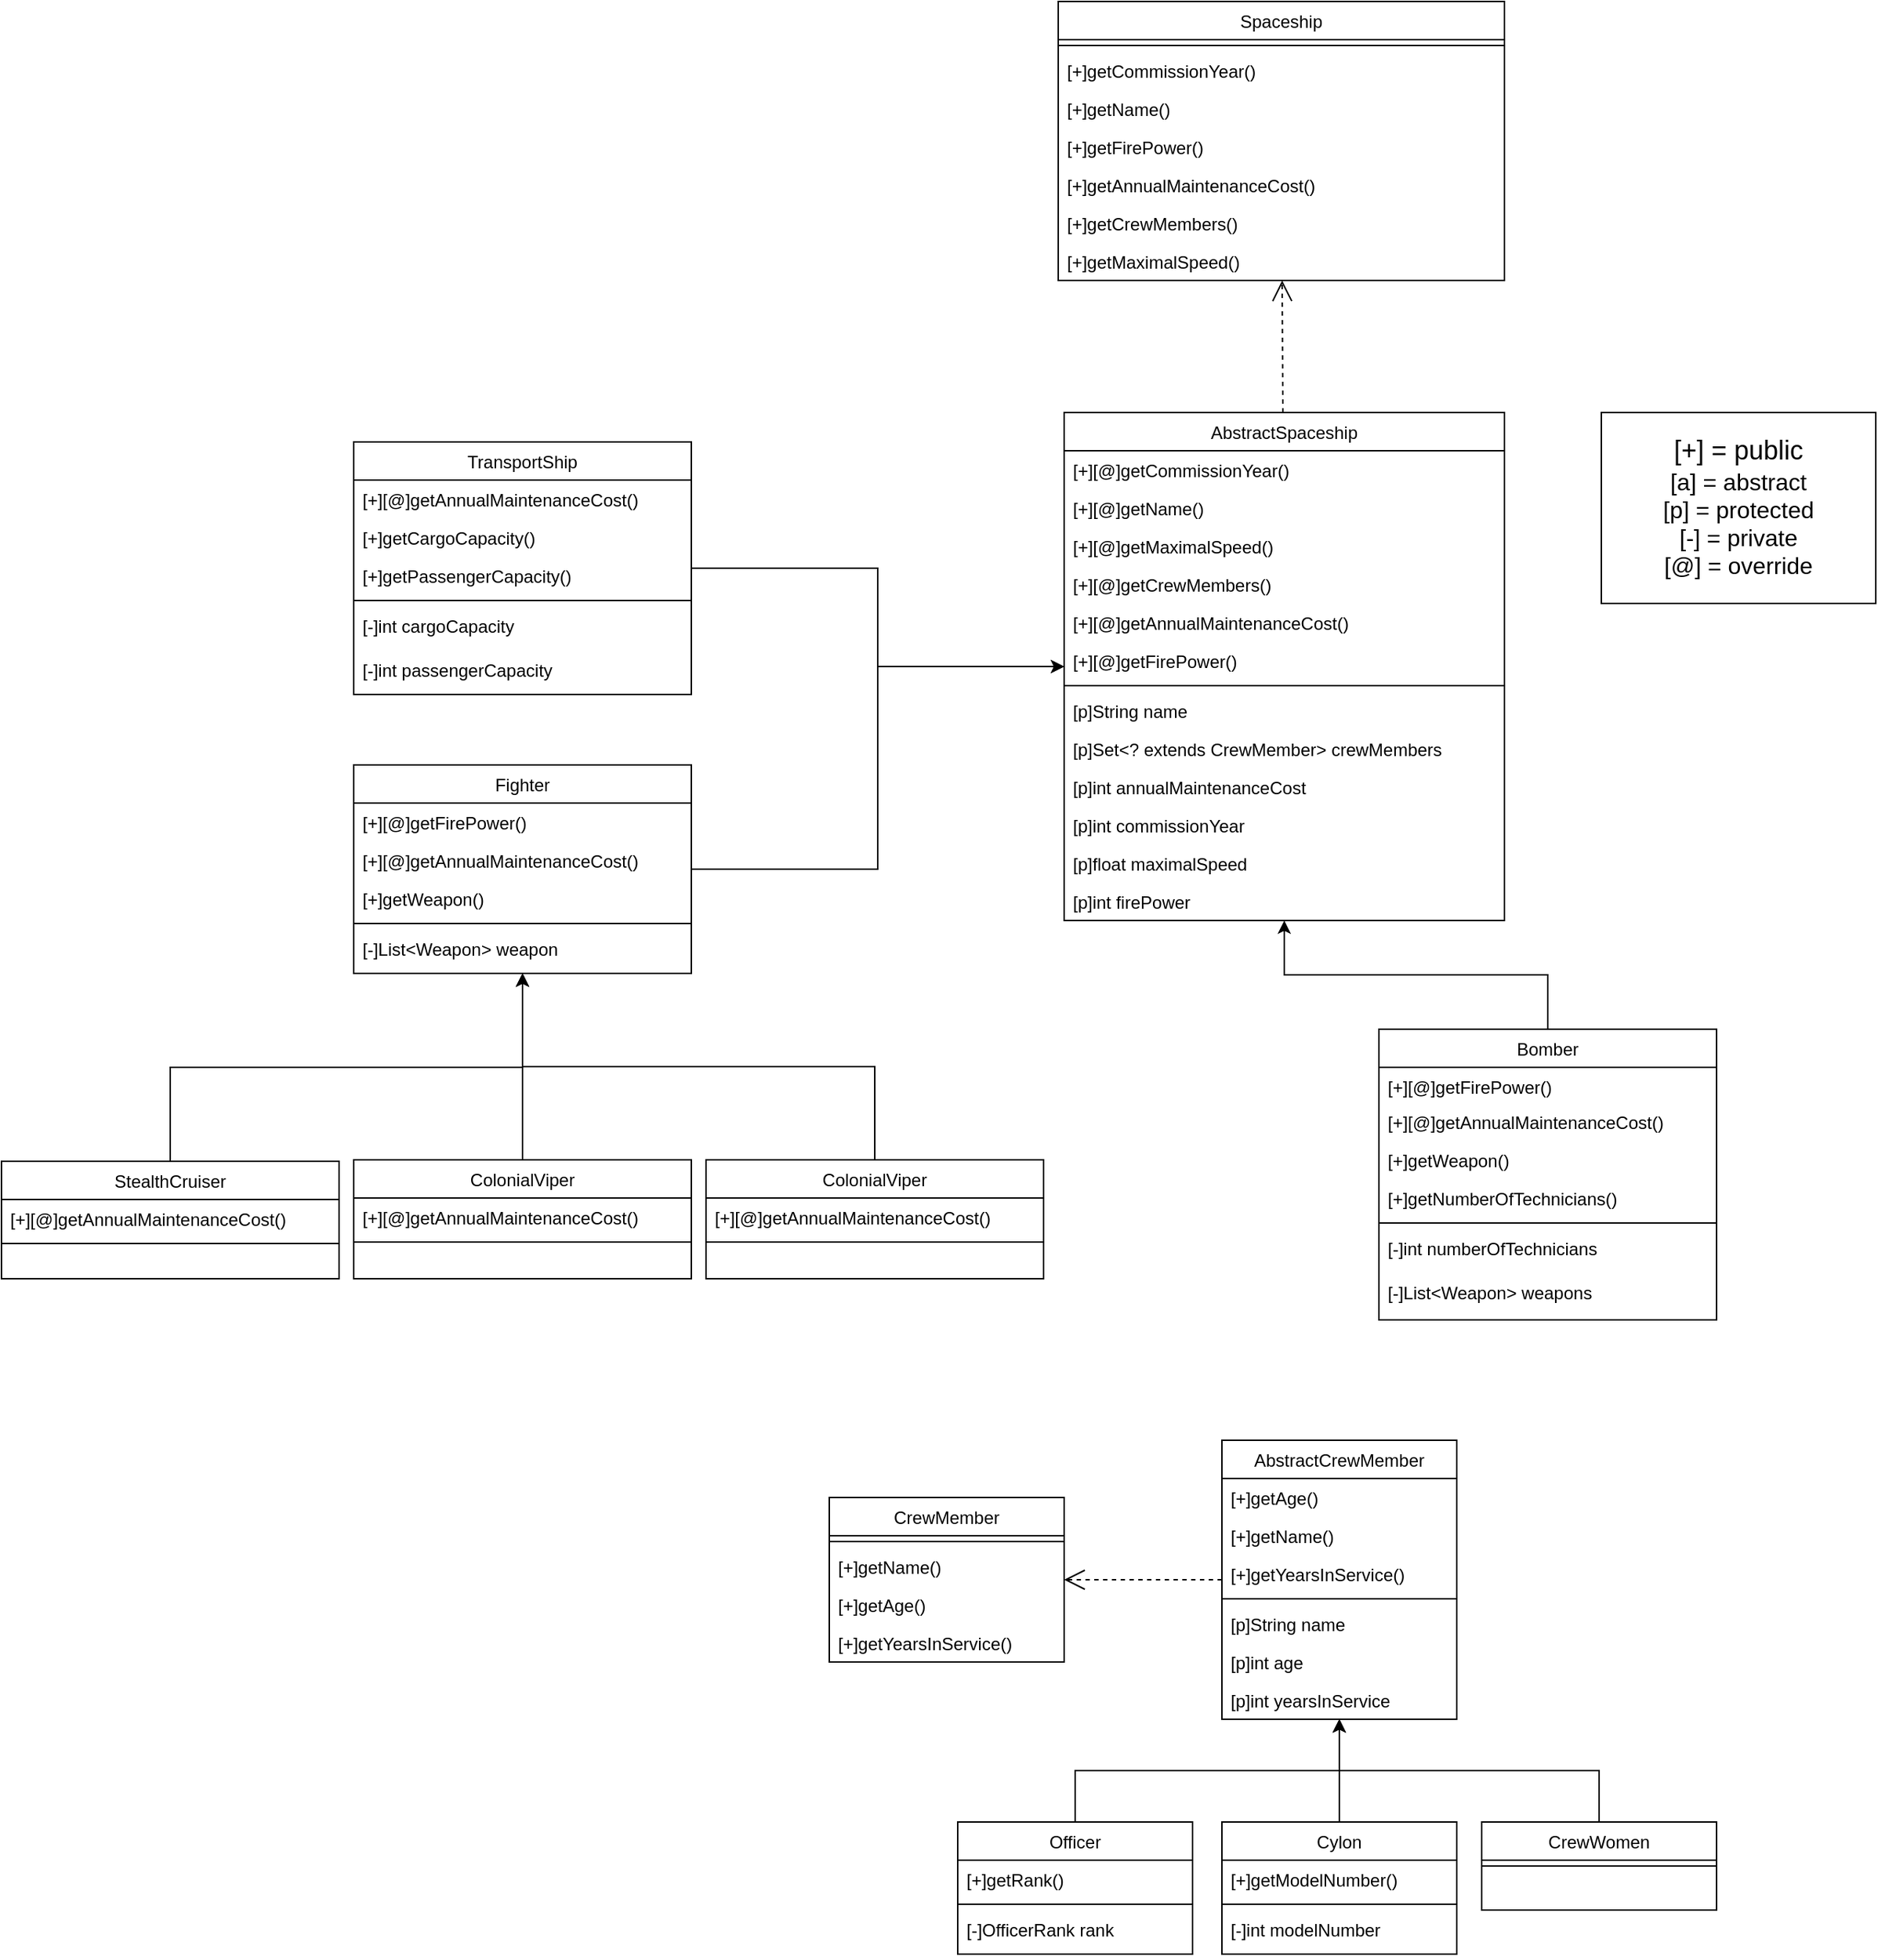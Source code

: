 <mxfile version="24.6.5" type="device">
  <diagram id="C5RBs43oDa-KdzZeNtuy" name="Page-1">
    <mxGraphModel dx="3549" dy="2445" grid="1" gridSize="10" guides="1" tooltips="1" connect="1" arrows="1" fold="1" page="1" pageScale="1" pageWidth="827" pageHeight="1169" math="0" shadow="0">
      <root>
        <mxCell id="WIyWlLk6GJQsqaUBKTNV-0" />
        <mxCell id="WIyWlLk6GJQsqaUBKTNV-1" parent="WIyWlLk6GJQsqaUBKTNV-0" />
        <mxCell id="WFZIiexEuUuz9-B1FkyC-1" value="AbstractCrewMember" style="swimlane;fontStyle=0;align=center;verticalAlign=top;childLayout=stackLayout;horizontal=1;startSize=26;horizontalStack=0;resizeParent=1;resizeLast=0;collapsible=1;marginBottom=0;rounded=0;shadow=0;strokeWidth=1;" vertex="1" parent="WIyWlLk6GJQsqaUBKTNV-1">
          <mxGeometry x="371.5" y="650" width="160" height="190" as="geometry">
            <mxRectangle x="370" y="530" width="170" height="26" as="alternateBounds" />
          </mxGeometry>
        </mxCell>
        <mxCell id="WFZIiexEuUuz9-B1FkyC-11" value="[+]getAge()" style="text;align=left;verticalAlign=top;spacingLeft=4;spacingRight=4;overflow=hidden;rotatable=0;points=[[0,0.5],[1,0.5]];portConstraint=eastwest;" vertex="1" parent="WFZIiexEuUuz9-B1FkyC-1">
          <mxGeometry y="26" width="160" height="26" as="geometry" />
        </mxCell>
        <mxCell id="WFZIiexEuUuz9-B1FkyC-10" value="[+]getName()" style="text;align=left;verticalAlign=top;spacingLeft=4;spacingRight=4;overflow=hidden;rotatable=0;points=[[0,0.5],[1,0.5]];portConstraint=eastwest;" vertex="1" parent="WFZIiexEuUuz9-B1FkyC-1">
          <mxGeometry y="52" width="160" height="26" as="geometry" />
        </mxCell>
        <mxCell id="WFZIiexEuUuz9-B1FkyC-12" value="[+]getYearsInService()" style="text;align=left;verticalAlign=top;spacingLeft=4;spacingRight=4;overflow=hidden;rotatable=0;points=[[0,0.5],[1,0.5]];portConstraint=eastwest;" vertex="1" parent="WFZIiexEuUuz9-B1FkyC-1">
          <mxGeometry y="78" width="160" height="26" as="geometry" />
        </mxCell>
        <mxCell id="WFZIiexEuUuz9-B1FkyC-3" value="" style="line;html=1;strokeWidth=1;align=left;verticalAlign=middle;spacingTop=-1;spacingLeft=3;spacingRight=3;rotatable=0;labelPosition=right;points=[];portConstraint=eastwest;" vertex="1" parent="WFZIiexEuUuz9-B1FkyC-1">
          <mxGeometry y="104" width="160" height="8" as="geometry" />
        </mxCell>
        <mxCell id="WFZIiexEuUuz9-B1FkyC-13" value="[p]String name" style="text;align=left;verticalAlign=top;spacingLeft=4;spacingRight=4;overflow=hidden;rotatable=0;points=[[0,0.5],[1,0.5]];portConstraint=eastwest;" vertex="1" parent="WFZIiexEuUuz9-B1FkyC-1">
          <mxGeometry y="112" width="160" height="26" as="geometry" />
        </mxCell>
        <mxCell id="WFZIiexEuUuz9-B1FkyC-15" value="[p]int age" style="text;align=left;verticalAlign=top;spacingLeft=4;spacingRight=4;overflow=hidden;rotatable=0;points=[[0,0.5],[1,0.5]];portConstraint=eastwest;" vertex="1" parent="WFZIiexEuUuz9-B1FkyC-1">
          <mxGeometry y="138" width="160" height="26" as="geometry" />
        </mxCell>
        <mxCell id="WFZIiexEuUuz9-B1FkyC-14" value="[p]int yearsInService" style="text;align=left;verticalAlign=top;spacingLeft=4;spacingRight=4;overflow=hidden;rotatable=0;points=[[0,0.5],[1,0.5]];portConstraint=eastwest;" vertex="1" parent="WFZIiexEuUuz9-B1FkyC-1">
          <mxGeometry y="164" width="160" height="26" as="geometry" />
        </mxCell>
        <mxCell id="WFZIiexEuUuz9-B1FkyC-4" value="CrewMember" style="swimlane;fontStyle=0;align=center;verticalAlign=top;childLayout=stackLayout;horizontal=1;startSize=26;horizontalStack=0;resizeParent=1;resizeLast=0;collapsible=1;marginBottom=0;rounded=0;shadow=0;strokeWidth=1;" vertex="1" parent="WIyWlLk6GJQsqaUBKTNV-1">
          <mxGeometry x="104" y="689" width="160" height="112" as="geometry">
            <mxRectangle x="340" y="380" width="170" height="26" as="alternateBounds" />
          </mxGeometry>
        </mxCell>
        <mxCell id="WFZIiexEuUuz9-B1FkyC-5" value="" style="line;html=1;strokeWidth=1;align=left;verticalAlign=middle;spacingTop=-1;spacingLeft=3;spacingRight=3;rotatable=0;labelPosition=right;points=[];portConstraint=eastwest;" vertex="1" parent="WFZIiexEuUuz9-B1FkyC-4">
          <mxGeometry y="26" width="160" height="8" as="geometry" />
        </mxCell>
        <mxCell id="WFZIiexEuUuz9-B1FkyC-6" value="[+]getName()" style="text;align=left;verticalAlign=top;spacingLeft=4;spacingRight=4;overflow=hidden;rotatable=0;points=[[0,0.5],[1,0.5]];portConstraint=eastwest;" vertex="1" parent="WFZIiexEuUuz9-B1FkyC-4">
          <mxGeometry y="34" width="160" height="26" as="geometry" />
        </mxCell>
        <mxCell id="WFZIiexEuUuz9-B1FkyC-8" value="[+]getAge()" style="text;align=left;verticalAlign=top;spacingLeft=4;spacingRight=4;overflow=hidden;rotatable=0;points=[[0,0.5],[1,0.5]];portConstraint=eastwest;" vertex="1" parent="WFZIiexEuUuz9-B1FkyC-4">
          <mxGeometry y="60" width="160" height="26" as="geometry" />
        </mxCell>
        <mxCell id="WFZIiexEuUuz9-B1FkyC-7" value="[+]getYearsInService()" style="text;align=left;verticalAlign=top;spacingLeft=4;spacingRight=4;overflow=hidden;rotatable=0;points=[[0,0.5],[1,0.5]];portConstraint=eastwest;" vertex="1" parent="WFZIiexEuUuz9-B1FkyC-4">
          <mxGeometry y="86" width="160" height="26" as="geometry" />
        </mxCell>
        <mxCell id="WFZIiexEuUuz9-B1FkyC-9" value="" style="endArrow=open;endSize=12;dashed=1;html=1;rounded=0;" edge="1" parent="WIyWlLk6GJQsqaUBKTNV-1" source="WFZIiexEuUuz9-B1FkyC-1" target="WFZIiexEuUuz9-B1FkyC-4">
          <mxGeometry width="160" relative="1" as="geometry">
            <mxPoint x="540" y="611.5" as="sourcePoint" />
            <mxPoint x="700" y="611.5" as="targetPoint" />
          </mxGeometry>
        </mxCell>
        <mxCell id="WFZIiexEuUuz9-B1FkyC-30" style="edgeStyle=orthogonalEdgeStyle;rounded=0;orthogonalLoop=1;jettySize=auto;html=1;exitX=0.5;exitY=0;exitDx=0;exitDy=0;" edge="1" parent="WIyWlLk6GJQsqaUBKTNV-1" source="WFZIiexEuUuz9-B1FkyC-16" target="WFZIiexEuUuz9-B1FkyC-1">
          <mxGeometry relative="1" as="geometry" />
        </mxCell>
        <mxCell id="WFZIiexEuUuz9-B1FkyC-16" value="Officer" style="swimlane;fontStyle=0;align=center;verticalAlign=top;childLayout=stackLayout;horizontal=1;startSize=26;horizontalStack=0;resizeParent=1;resizeLast=0;collapsible=1;marginBottom=0;rounded=0;shadow=0;strokeWidth=1;" vertex="1" parent="WIyWlLk6GJQsqaUBKTNV-1">
          <mxGeometry x="191.5" y="910" width="160" height="90" as="geometry">
            <mxRectangle x="340" y="380" width="170" height="26" as="alternateBounds" />
          </mxGeometry>
        </mxCell>
        <mxCell id="WFZIiexEuUuz9-B1FkyC-17" value="[+]getRank()" style="text;align=left;verticalAlign=top;spacingLeft=4;spacingRight=4;overflow=hidden;rotatable=0;points=[[0,0.5],[1,0.5]];portConstraint=eastwest;" vertex="1" parent="WFZIiexEuUuz9-B1FkyC-16">
          <mxGeometry y="26" width="160" height="26" as="geometry" />
        </mxCell>
        <mxCell id="WFZIiexEuUuz9-B1FkyC-20" value="" style="line;html=1;strokeWidth=1;align=left;verticalAlign=middle;spacingTop=-1;spacingLeft=3;spacingRight=3;rotatable=0;labelPosition=right;points=[];portConstraint=eastwest;" vertex="1" parent="WFZIiexEuUuz9-B1FkyC-16">
          <mxGeometry y="52" width="160" height="8" as="geometry" />
        </mxCell>
        <mxCell id="WFZIiexEuUuz9-B1FkyC-21" value="[-]OfficerRank rank" style="text;align=left;verticalAlign=top;spacingLeft=4;spacingRight=4;overflow=hidden;rotatable=0;points=[[0,0.5],[1,0.5]];portConstraint=eastwest;" vertex="1" parent="WFZIiexEuUuz9-B1FkyC-16">
          <mxGeometry y="60" width="160" height="30" as="geometry" />
        </mxCell>
        <mxCell id="WFZIiexEuUuz9-B1FkyC-24" value="&lt;div&gt;&lt;font style=&quot;font-size: 18px;&quot;&gt;[+] = public&lt;/font&gt;&lt;/div&gt;&lt;div&gt;&lt;font size=&quot;3&quot;&gt;[a] = abstract&lt;/font&gt;&lt;/div&gt;&lt;div&gt;&lt;font size=&quot;3&quot;&gt;[p] = protected&lt;br&gt;&lt;/font&gt;&lt;/div&gt;&lt;div&gt;&lt;font size=&quot;3&quot;&gt;[-] = private&lt;br&gt;&lt;/font&gt;&lt;/div&gt;&lt;div&gt;&lt;font size=&quot;3&quot;&gt;[@] = override&lt;br&gt;&lt;/font&gt;&lt;/div&gt;" style="whiteSpace=wrap;html=1;" vertex="1" parent="WIyWlLk6GJQsqaUBKTNV-1">
          <mxGeometry x="630" y="-50" width="187" height="130" as="geometry" />
        </mxCell>
        <mxCell id="WFZIiexEuUuz9-B1FkyC-31" style="edgeStyle=orthogonalEdgeStyle;rounded=0;orthogonalLoop=1;jettySize=auto;html=1;exitX=0.5;exitY=0;exitDx=0;exitDy=0;" edge="1" parent="WIyWlLk6GJQsqaUBKTNV-1" source="WFZIiexEuUuz9-B1FkyC-32" target="WFZIiexEuUuz9-B1FkyC-1">
          <mxGeometry relative="1" as="geometry">
            <mxPoint x="690" y="750" as="targetPoint" />
          </mxGeometry>
        </mxCell>
        <mxCell id="WFZIiexEuUuz9-B1FkyC-32" value="CrewWomen" style="swimlane;fontStyle=0;align=center;verticalAlign=top;childLayout=stackLayout;horizontal=1;startSize=26;horizontalStack=0;resizeParent=1;resizeLast=0;collapsible=1;marginBottom=0;rounded=0;shadow=0;strokeWidth=1;" vertex="1" parent="WIyWlLk6GJQsqaUBKTNV-1">
          <mxGeometry x="548.5" y="910" width="160" height="60" as="geometry">
            <mxRectangle x="340" y="380" width="170" height="26" as="alternateBounds" />
          </mxGeometry>
        </mxCell>
        <mxCell id="WFZIiexEuUuz9-B1FkyC-34" value="" style="line;html=1;strokeWidth=1;align=left;verticalAlign=middle;spacingTop=-1;spacingLeft=3;spacingRight=3;rotatable=0;labelPosition=right;points=[];portConstraint=eastwest;" vertex="1" parent="WFZIiexEuUuz9-B1FkyC-32">
          <mxGeometry y="26" width="160" height="8" as="geometry" />
        </mxCell>
        <mxCell id="WFZIiexEuUuz9-B1FkyC-36" style="edgeStyle=orthogonalEdgeStyle;rounded=0;orthogonalLoop=1;jettySize=auto;html=1;exitX=0.5;exitY=0;exitDx=0;exitDy=0;" edge="1" parent="WIyWlLk6GJQsqaUBKTNV-1" source="WFZIiexEuUuz9-B1FkyC-37" target="WFZIiexEuUuz9-B1FkyC-1">
          <mxGeometry relative="1" as="geometry">
            <mxPoint x="529.5" y="765" as="targetPoint" />
          </mxGeometry>
        </mxCell>
        <mxCell id="WFZIiexEuUuz9-B1FkyC-37" value="Cylon" style="swimlane;fontStyle=0;align=center;verticalAlign=top;childLayout=stackLayout;horizontal=1;startSize=26;horizontalStack=0;resizeParent=1;resizeLast=0;collapsible=1;marginBottom=0;rounded=0;shadow=0;strokeWidth=1;" vertex="1" parent="WIyWlLk6GJQsqaUBKTNV-1">
          <mxGeometry x="371.5" y="910" width="160" height="90" as="geometry">
            <mxRectangle x="340" y="380" width="170" height="26" as="alternateBounds" />
          </mxGeometry>
        </mxCell>
        <mxCell id="WFZIiexEuUuz9-B1FkyC-38" value="[+]getModelNumber()" style="text;align=left;verticalAlign=top;spacingLeft=4;spacingRight=4;overflow=hidden;rotatable=0;points=[[0,0.5],[1,0.5]];portConstraint=eastwest;" vertex="1" parent="WFZIiexEuUuz9-B1FkyC-37">
          <mxGeometry y="26" width="160" height="26" as="geometry" />
        </mxCell>
        <mxCell id="WFZIiexEuUuz9-B1FkyC-39" value="" style="line;html=1;strokeWidth=1;align=left;verticalAlign=middle;spacingTop=-1;spacingLeft=3;spacingRight=3;rotatable=0;labelPosition=right;points=[];portConstraint=eastwest;" vertex="1" parent="WFZIiexEuUuz9-B1FkyC-37">
          <mxGeometry y="52" width="160" height="8" as="geometry" />
        </mxCell>
        <mxCell id="WFZIiexEuUuz9-B1FkyC-40" value="[-]int modelNumber" style="text;align=left;verticalAlign=top;spacingLeft=4;spacingRight=4;overflow=hidden;rotatable=0;points=[[0,0.5],[1,0.5]];portConstraint=eastwest;" vertex="1" parent="WFZIiexEuUuz9-B1FkyC-37">
          <mxGeometry y="60" width="160" height="30" as="geometry" />
        </mxCell>
        <mxCell id="WFZIiexEuUuz9-B1FkyC-50" value="AbstractSpaceship" style="swimlane;fontStyle=0;align=center;verticalAlign=top;childLayout=stackLayout;horizontal=1;startSize=26;horizontalStack=0;resizeParent=1;resizeLast=0;collapsible=1;marginBottom=0;rounded=0;shadow=0;strokeWidth=1;" vertex="1" parent="WIyWlLk6GJQsqaUBKTNV-1">
          <mxGeometry x="264" y="-50" width="300" height="346" as="geometry">
            <mxRectangle x="370" y="530" width="170" height="26" as="alternateBounds" />
          </mxGeometry>
        </mxCell>
        <mxCell id="WFZIiexEuUuz9-B1FkyC-51" value="[+][@]getCommissionYear()" style="text;align=left;verticalAlign=top;spacingLeft=4;spacingRight=4;overflow=hidden;rotatable=0;points=[[0,0.5],[1,0.5]];portConstraint=eastwest;" vertex="1" parent="WFZIiexEuUuz9-B1FkyC-50">
          <mxGeometry y="26" width="300" height="26" as="geometry" />
        </mxCell>
        <mxCell id="WFZIiexEuUuz9-B1FkyC-52" value="[+][@]getName()" style="text;align=left;verticalAlign=top;spacingLeft=4;spacingRight=4;overflow=hidden;rotatable=0;points=[[0,0.5],[1,0.5]];portConstraint=eastwest;" vertex="1" parent="WFZIiexEuUuz9-B1FkyC-50">
          <mxGeometry y="52" width="300" height="26" as="geometry" />
        </mxCell>
        <mxCell id="WFZIiexEuUuz9-B1FkyC-71" value="[+][@]getMaximalSpeed()" style="text;align=left;verticalAlign=top;spacingLeft=4;spacingRight=4;overflow=hidden;rotatable=0;points=[[0,0.5],[1,0.5]];portConstraint=eastwest;" vertex="1" parent="WFZIiexEuUuz9-B1FkyC-50">
          <mxGeometry y="78" width="300" height="26" as="geometry" />
        </mxCell>
        <mxCell id="WFZIiexEuUuz9-B1FkyC-74" value="[+][@]getCrewMembers()" style="text;align=left;verticalAlign=top;spacingLeft=4;spacingRight=4;overflow=hidden;rotatable=0;points=[[0,0.5],[1,0.5]];portConstraint=eastwest;" vertex="1" parent="WFZIiexEuUuz9-B1FkyC-50">
          <mxGeometry y="104" width="300" height="26" as="geometry" />
        </mxCell>
        <mxCell id="WFZIiexEuUuz9-B1FkyC-73" value="[+][@]getAnnualMaintenanceCost()" style="text;align=left;verticalAlign=top;spacingLeft=4;spacingRight=4;overflow=hidden;rotatable=0;points=[[0,0.5],[1,0.5]];portConstraint=eastwest;" vertex="1" parent="WFZIiexEuUuz9-B1FkyC-50">
          <mxGeometry y="130" width="300" height="26" as="geometry" />
        </mxCell>
        <mxCell id="WFZIiexEuUuz9-B1FkyC-53" value="[+][@]getFirePower()" style="text;align=left;verticalAlign=top;spacingLeft=4;spacingRight=4;overflow=hidden;rotatable=0;points=[[0,0.5],[1,0.5]];portConstraint=eastwest;" vertex="1" parent="WFZIiexEuUuz9-B1FkyC-50">
          <mxGeometry y="156" width="300" height="26" as="geometry" />
        </mxCell>
        <mxCell id="WFZIiexEuUuz9-B1FkyC-54" value="" style="line;html=1;strokeWidth=1;align=left;verticalAlign=middle;spacingTop=-1;spacingLeft=3;spacingRight=3;rotatable=0;labelPosition=right;points=[];portConstraint=eastwest;" vertex="1" parent="WFZIiexEuUuz9-B1FkyC-50">
          <mxGeometry y="182" width="300" height="8" as="geometry" />
        </mxCell>
        <mxCell id="WFZIiexEuUuz9-B1FkyC-55" value="[p]String name" style="text;align=left;verticalAlign=top;spacingLeft=4;spacingRight=4;overflow=hidden;rotatable=0;points=[[0,0.5],[1,0.5]];portConstraint=eastwest;" vertex="1" parent="WFZIiexEuUuz9-B1FkyC-50">
          <mxGeometry y="190" width="300" height="26" as="geometry" />
        </mxCell>
        <mxCell id="WFZIiexEuUuz9-B1FkyC-78" value="[p]Set&lt;? extends CrewMember&gt; crewMembers" style="text;align=left;verticalAlign=top;spacingLeft=4;spacingRight=4;overflow=hidden;rotatable=0;points=[[0,0.5],[1,0.5]];portConstraint=eastwest;" vertex="1" parent="WFZIiexEuUuz9-B1FkyC-50">
          <mxGeometry y="216" width="300" height="26" as="geometry" />
        </mxCell>
        <mxCell id="WFZIiexEuUuz9-B1FkyC-77" value="[p]int annualMaintenanceCost" style="text;align=left;verticalAlign=top;spacingLeft=4;spacingRight=4;overflow=hidden;rotatable=0;points=[[0,0.5],[1,0.5]];portConstraint=eastwest;" vertex="1" parent="WFZIiexEuUuz9-B1FkyC-50">
          <mxGeometry y="242" width="300" height="26" as="geometry" />
        </mxCell>
        <mxCell id="WFZIiexEuUuz9-B1FkyC-56" value="[p]int commissionYear" style="text;align=left;verticalAlign=top;spacingLeft=4;spacingRight=4;overflow=hidden;rotatable=0;points=[[0,0.5],[1,0.5]];portConstraint=eastwest;" vertex="1" parent="WFZIiexEuUuz9-B1FkyC-50">
          <mxGeometry y="268" width="300" height="26" as="geometry" />
        </mxCell>
        <mxCell id="WFZIiexEuUuz9-B1FkyC-72" value="[p]float maximalSpeed" style="text;align=left;verticalAlign=top;spacingLeft=4;spacingRight=4;overflow=hidden;rotatable=0;points=[[0,0.5],[1,0.5]];portConstraint=eastwest;" vertex="1" parent="WFZIiexEuUuz9-B1FkyC-50">
          <mxGeometry y="294" width="300" height="26" as="geometry" />
        </mxCell>
        <mxCell id="WFZIiexEuUuz9-B1FkyC-57" value="[p]int firePower" style="text;align=left;verticalAlign=top;spacingLeft=4;spacingRight=4;overflow=hidden;rotatable=0;points=[[0,0.5],[1,0.5]];portConstraint=eastwest;" vertex="1" parent="WFZIiexEuUuz9-B1FkyC-50">
          <mxGeometry y="320" width="300" height="26" as="geometry" />
        </mxCell>
        <mxCell id="WFZIiexEuUuz9-B1FkyC-58" style="edgeStyle=orthogonalEdgeStyle;rounded=0;orthogonalLoop=1;jettySize=auto;html=1;" edge="1" parent="WIyWlLk6GJQsqaUBKTNV-1" source="WFZIiexEuUuz9-B1FkyC-79" target="WFZIiexEuUuz9-B1FkyC-50">
          <mxGeometry relative="1" as="geometry">
            <mxPoint x="160" y="410" as="sourcePoint" />
          </mxGeometry>
        </mxCell>
        <mxCell id="WFZIiexEuUuz9-B1FkyC-63" style="edgeStyle=orthogonalEdgeStyle;rounded=0;orthogonalLoop=1;jettySize=auto;html=1;" edge="1" parent="WIyWlLk6GJQsqaUBKTNV-1" source="WFZIiexEuUuz9-B1FkyC-101" target="WFZIiexEuUuz9-B1FkyC-50">
          <mxGeometry relative="1" as="geometry">
            <mxPoint x="600" y="350" as="targetPoint" />
            <mxPoint x="610" y="410" as="sourcePoint" />
          </mxGeometry>
        </mxCell>
        <mxCell id="WFZIiexEuUuz9-B1FkyC-66" style="edgeStyle=orthogonalEdgeStyle;rounded=0;orthogonalLoop=1;jettySize=auto;html=1;" edge="1" parent="WIyWlLk6GJQsqaUBKTNV-1" source="WFZIiexEuUuz9-B1FkyC-94" target="WFZIiexEuUuz9-B1FkyC-50">
          <mxGeometry relative="1" as="geometry">
            <mxPoint x="439.5" y="365" as="targetPoint" />
            <mxPoint x="380" y="400" as="sourcePoint" />
          </mxGeometry>
        </mxCell>
        <mxCell id="WFZIiexEuUuz9-B1FkyC-79" value="TransportShip" style="swimlane;fontStyle=0;align=center;verticalAlign=top;childLayout=stackLayout;horizontal=1;startSize=26;horizontalStack=0;resizeParent=1;resizeLast=0;collapsible=1;marginBottom=0;rounded=0;shadow=0;strokeWidth=1;" vertex="1" parent="WIyWlLk6GJQsqaUBKTNV-1">
          <mxGeometry x="-220" y="-30" width="230" height="172" as="geometry">
            <mxRectangle x="340" y="380" width="170" height="26" as="alternateBounds" />
          </mxGeometry>
        </mxCell>
        <mxCell id="WFZIiexEuUuz9-B1FkyC-80" value="[+][@]getAnnualMaintenanceCost()" style="text;align=left;verticalAlign=top;spacingLeft=4;spacingRight=4;overflow=hidden;rotatable=0;points=[[0,0.5],[1,0.5]];portConstraint=eastwest;" vertex="1" parent="WFZIiexEuUuz9-B1FkyC-79">
          <mxGeometry y="26" width="230" height="26" as="geometry" />
        </mxCell>
        <mxCell id="WFZIiexEuUuz9-B1FkyC-83" value="[+]getCargoCapacity()" style="text;align=left;verticalAlign=top;spacingLeft=4;spacingRight=4;overflow=hidden;rotatable=0;points=[[0,0.5],[1,0.5]];portConstraint=eastwest;" vertex="1" parent="WFZIiexEuUuz9-B1FkyC-79">
          <mxGeometry y="52" width="230" height="26" as="geometry" />
        </mxCell>
        <mxCell id="WFZIiexEuUuz9-B1FkyC-85" value="[+]getPassengerCapacity()" style="text;align=left;verticalAlign=top;spacingLeft=4;spacingRight=4;overflow=hidden;rotatable=0;points=[[0,0.5],[1,0.5]];portConstraint=eastwest;" vertex="1" parent="WFZIiexEuUuz9-B1FkyC-79">
          <mxGeometry y="78" width="230" height="26" as="geometry" />
        </mxCell>
        <mxCell id="WFZIiexEuUuz9-B1FkyC-81" value="" style="line;html=1;strokeWidth=1;align=left;verticalAlign=middle;spacingTop=-1;spacingLeft=3;spacingRight=3;rotatable=0;labelPosition=right;points=[];portConstraint=eastwest;" vertex="1" parent="WFZIiexEuUuz9-B1FkyC-79">
          <mxGeometry y="104" width="230" height="8" as="geometry" />
        </mxCell>
        <mxCell id="WFZIiexEuUuz9-B1FkyC-92" value="[-]int cargoCapacity" style="text;align=left;verticalAlign=top;spacingLeft=4;spacingRight=4;overflow=hidden;rotatable=0;points=[[0,0.5],[1,0.5]];portConstraint=eastwest;" vertex="1" parent="WFZIiexEuUuz9-B1FkyC-79">
          <mxGeometry y="112" width="230" height="30" as="geometry" />
        </mxCell>
        <mxCell id="WFZIiexEuUuz9-B1FkyC-93" value="[-]int passengerCapacity" style="text;align=left;verticalAlign=top;spacingLeft=4;spacingRight=4;overflow=hidden;rotatable=0;points=[[0,0.5],[1,0.5]];portConstraint=eastwest;" vertex="1" parent="WFZIiexEuUuz9-B1FkyC-79">
          <mxGeometry y="142" width="230" height="30" as="geometry" />
        </mxCell>
        <mxCell id="WFZIiexEuUuz9-B1FkyC-94" value="Fighter" style="swimlane;fontStyle=0;align=center;verticalAlign=top;childLayout=stackLayout;horizontal=1;startSize=26;horizontalStack=0;resizeParent=1;resizeLast=0;collapsible=1;marginBottom=0;rounded=0;shadow=0;strokeWidth=1;" vertex="1" parent="WIyWlLk6GJQsqaUBKTNV-1">
          <mxGeometry x="-220" y="190" width="230" height="142" as="geometry">
            <mxRectangle x="340" y="380" width="170" height="26" as="alternateBounds" />
          </mxGeometry>
        </mxCell>
        <mxCell id="WFZIiexEuUuz9-B1FkyC-96" value="[+][@]getFirePower()" style="text;align=left;verticalAlign=top;spacingLeft=4;spacingRight=4;overflow=hidden;rotatable=0;points=[[0,0.5],[1,0.5]];portConstraint=eastwest;" vertex="1" parent="WFZIiexEuUuz9-B1FkyC-94">
          <mxGeometry y="26" width="230" height="26" as="geometry" />
        </mxCell>
        <mxCell id="WFZIiexEuUuz9-B1FkyC-97" value="[+][@]getAnnualMaintenanceCost()" style="text;align=left;verticalAlign=top;spacingLeft=4;spacingRight=4;overflow=hidden;rotatable=0;points=[[0,0.5],[1,0.5]];portConstraint=eastwest;" vertex="1" parent="WFZIiexEuUuz9-B1FkyC-94">
          <mxGeometry y="52" width="230" height="26" as="geometry" />
        </mxCell>
        <mxCell id="WFZIiexEuUuz9-B1FkyC-95" value="[+]getWeapon()" style="text;align=left;verticalAlign=top;spacingLeft=4;spacingRight=4;overflow=hidden;rotatable=0;points=[[0,0.5],[1,0.5]];portConstraint=eastwest;" vertex="1" parent="WFZIiexEuUuz9-B1FkyC-94">
          <mxGeometry y="78" width="230" height="26" as="geometry" />
        </mxCell>
        <mxCell id="WFZIiexEuUuz9-B1FkyC-98" value="" style="line;html=1;strokeWidth=1;align=left;verticalAlign=middle;spacingTop=-1;spacingLeft=3;spacingRight=3;rotatable=0;labelPosition=right;points=[];portConstraint=eastwest;" vertex="1" parent="WFZIiexEuUuz9-B1FkyC-94">
          <mxGeometry y="104" width="230" height="8" as="geometry" />
        </mxCell>
        <mxCell id="WFZIiexEuUuz9-B1FkyC-99" value="[-]List&lt;Weapon&gt; weapon" style="text;align=left;verticalAlign=top;spacingLeft=4;spacingRight=4;overflow=hidden;rotatable=0;points=[[0,0.5],[1,0.5]];portConstraint=eastwest;" vertex="1" parent="WFZIiexEuUuz9-B1FkyC-94">
          <mxGeometry y="112" width="230" height="30" as="geometry" />
        </mxCell>
        <mxCell id="WFZIiexEuUuz9-B1FkyC-101" value="Bomber" style="swimlane;fontStyle=0;align=center;verticalAlign=top;childLayout=stackLayout;horizontal=1;startSize=26;horizontalStack=0;resizeParent=1;resizeLast=0;collapsible=1;marginBottom=0;rounded=0;shadow=0;strokeWidth=1;" vertex="1" parent="WIyWlLk6GJQsqaUBKTNV-1">
          <mxGeometry x="478.5" y="370" width="230" height="198" as="geometry">
            <mxRectangle x="340" y="380" width="170" height="26" as="alternateBounds" />
          </mxGeometry>
        </mxCell>
        <mxCell id="WFZIiexEuUuz9-B1FkyC-103" value="[+][@]getFirePower()" style="text;align=left;verticalAlign=top;spacingLeft=4;spacingRight=4;overflow=hidden;rotatable=0;points=[[0,0.5],[1,0.5]];portConstraint=eastwest;" vertex="1" parent="WFZIiexEuUuz9-B1FkyC-101">
          <mxGeometry y="26" width="230" height="24" as="geometry" />
        </mxCell>
        <mxCell id="WFZIiexEuUuz9-B1FkyC-104" value="[+][@]getAnnualMaintenanceCost()" style="text;align=left;verticalAlign=top;spacingLeft=4;spacingRight=4;overflow=hidden;rotatable=0;points=[[0,0.5],[1,0.5]];portConstraint=eastwest;" vertex="1" parent="WFZIiexEuUuz9-B1FkyC-101">
          <mxGeometry y="50" width="230" height="26" as="geometry" />
        </mxCell>
        <mxCell id="WFZIiexEuUuz9-B1FkyC-102" value="[+]getWeapon()" style="text;align=left;verticalAlign=top;spacingLeft=4;spacingRight=4;overflow=hidden;rotatable=0;points=[[0,0.5],[1,0.5]];portConstraint=eastwest;" vertex="1" parent="WFZIiexEuUuz9-B1FkyC-101">
          <mxGeometry y="76" width="230" height="26" as="geometry" />
        </mxCell>
        <mxCell id="WFZIiexEuUuz9-B1FkyC-107" value="[+]getNumberOfTechnicians()" style="text;align=left;verticalAlign=top;spacingLeft=4;spacingRight=4;overflow=hidden;rotatable=0;points=[[0,0.5],[1,0.5]];portConstraint=eastwest;" vertex="1" parent="WFZIiexEuUuz9-B1FkyC-101">
          <mxGeometry y="102" width="230" height="26" as="geometry" />
        </mxCell>
        <mxCell id="WFZIiexEuUuz9-B1FkyC-105" value="" style="line;html=1;strokeWidth=1;align=left;verticalAlign=middle;spacingTop=-1;spacingLeft=3;spacingRight=3;rotatable=0;labelPosition=right;points=[];portConstraint=eastwest;" vertex="1" parent="WFZIiexEuUuz9-B1FkyC-101">
          <mxGeometry y="128" width="230" height="8" as="geometry" />
        </mxCell>
        <mxCell id="WFZIiexEuUuz9-B1FkyC-108" value="[-]int numberOfTechnicians" style="text;align=left;verticalAlign=top;spacingLeft=4;spacingRight=4;overflow=hidden;rotatable=0;points=[[0,0.5],[1,0.5]];portConstraint=eastwest;" vertex="1" parent="WFZIiexEuUuz9-B1FkyC-101">
          <mxGeometry y="136" width="230" height="30" as="geometry" />
        </mxCell>
        <mxCell id="WFZIiexEuUuz9-B1FkyC-106" value="[-]List&lt;Weapon&gt; weapons" style="text;align=left;verticalAlign=top;spacingLeft=4;spacingRight=4;overflow=hidden;rotatable=0;points=[[0,0.5],[1,0.5]];portConstraint=eastwest;" vertex="1" parent="WFZIiexEuUuz9-B1FkyC-101">
          <mxGeometry y="166" width="230" height="30" as="geometry" />
        </mxCell>
        <mxCell id="WFZIiexEuUuz9-B1FkyC-131" style="edgeStyle=orthogonalEdgeStyle;rounded=0;orthogonalLoop=1;jettySize=auto;html=1;exitX=0.5;exitY=0;exitDx=0;exitDy=0;" edge="1" parent="WIyWlLk6GJQsqaUBKTNV-1" source="WFZIiexEuUuz9-B1FkyC-109" target="WFZIiexEuUuz9-B1FkyC-94">
          <mxGeometry relative="1" as="geometry" />
        </mxCell>
        <mxCell id="WFZIiexEuUuz9-B1FkyC-109" value="StealthCruiser" style="swimlane;fontStyle=0;align=center;verticalAlign=top;childLayout=stackLayout;horizontal=1;startSize=26;horizontalStack=0;resizeParent=1;resizeLast=0;collapsible=1;marginBottom=0;rounded=0;shadow=0;strokeWidth=1;" vertex="1" parent="WIyWlLk6GJQsqaUBKTNV-1">
          <mxGeometry x="-460" y="460" width="230" height="80" as="geometry">
            <mxRectangle x="340" y="380" width="170" height="26" as="alternateBounds" />
          </mxGeometry>
        </mxCell>
        <mxCell id="WFZIiexEuUuz9-B1FkyC-111" value="[+][@]getAnnualMaintenanceCost()" style="text;align=left;verticalAlign=top;spacingLeft=4;spacingRight=4;overflow=hidden;rotatable=0;points=[[0,0.5],[1,0.5]];portConstraint=eastwest;" vertex="1" parent="WFZIiexEuUuz9-B1FkyC-109">
          <mxGeometry y="26" width="230" height="26" as="geometry" />
        </mxCell>
        <mxCell id="WFZIiexEuUuz9-B1FkyC-114" value="" style="line;html=1;strokeWidth=1;align=left;verticalAlign=middle;spacingTop=-1;spacingLeft=3;spacingRight=3;rotatable=0;labelPosition=right;points=[];portConstraint=eastwest;" vertex="1" parent="WFZIiexEuUuz9-B1FkyC-109">
          <mxGeometry y="52" width="230" height="8" as="geometry" />
        </mxCell>
        <mxCell id="WFZIiexEuUuz9-B1FkyC-132" style="edgeStyle=orthogonalEdgeStyle;rounded=0;orthogonalLoop=1;jettySize=auto;html=1;" edge="1" parent="WIyWlLk6GJQsqaUBKTNV-1" source="WFZIiexEuUuz9-B1FkyC-118" target="WFZIiexEuUuz9-B1FkyC-94">
          <mxGeometry relative="1" as="geometry" />
        </mxCell>
        <mxCell id="WFZIiexEuUuz9-B1FkyC-118" value="ColonialViper" style="swimlane;fontStyle=0;align=center;verticalAlign=top;childLayout=stackLayout;horizontal=1;startSize=26;horizontalStack=0;resizeParent=1;resizeLast=0;collapsible=1;marginBottom=0;rounded=0;shadow=0;strokeWidth=1;" vertex="1" parent="WIyWlLk6GJQsqaUBKTNV-1">
          <mxGeometry x="-220" y="459" width="230" height="81" as="geometry">
            <mxRectangle x="340" y="380" width="170" height="26" as="alternateBounds" />
          </mxGeometry>
        </mxCell>
        <mxCell id="WFZIiexEuUuz9-B1FkyC-120" value="[+][@]getAnnualMaintenanceCost()" style="text;align=left;verticalAlign=top;spacingLeft=4;spacingRight=4;overflow=hidden;rotatable=0;points=[[0,0.5],[1,0.5]];portConstraint=eastwest;" vertex="1" parent="WFZIiexEuUuz9-B1FkyC-118">
          <mxGeometry y="26" width="230" height="26" as="geometry" />
        </mxCell>
        <mxCell id="WFZIiexEuUuz9-B1FkyC-123" value="" style="line;html=1;strokeWidth=1;align=left;verticalAlign=middle;spacingTop=-1;spacingLeft=3;spacingRight=3;rotatable=0;labelPosition=right;points=[];portConstraint=eastwest;" vertex="1" parent="WFZIiexEuUuz9-B1FkyC-118">
          <mxGeometry y="52" width="230" height="8" as="geometry" />
        </mxCell>
        <mxCell id="WFZIiexEuUuz9-B1FkyC-134" style="edgeStyle=orthogonalEdgeStyle;rounded=0;orthogonalLoop=1;jettySize=auto;html=1;exitX=0.5;exitY=0;exitDx=0;exitDy=0;" edge="1" parent="WIyWlLk6GJQsqaUBKTNV-1" source="WFZIiexEuUuz9-B1FkyC-127" target="WFZIiexEuUuz9-B1FkyC-94">
          <mxGeometry relative="1" as="geometry" />
        </mxCell>
        <mxCell id="WFZIiexEuUuz9-B1FkyC-127" value="ColonialViper" style="swimlane;fontStyle=0;align=center;verticalAlign=top;childLayout=stackLayout;horizontal=1;startSize=26;horizontalStack=0;resizeParent=1;resizeLast=0;collapsible=1;marginBottom=0;rounded=0;shadow=0;strokeWidth=1;" vertex="1" parent="WIyWlLk6GJQsqaUBKTNV-1">
          <mxGeometry x="20" y="459" width="230" height="81" as="geometry">
            <mxRectangle x="340" y="380" width="170" height="26" as="alternateBounds" />
          </mxGeometry>
        </mxCell>
        <mxCell id="WFZIiexEuUuz9-B1FkyC-128" value="[+][@]getAnnualMaintenanceCost()" style="text;align=left;verticalAlign=top;spacingLeft=4;spacingRight=4;overflow=hidden;rotatable=0;points=[[0,0.5],[1,0.5]];portConstraint=eastwest;" vertex="1" parent="WFZIiexEuUuz9-B1FkyC-127">
          <mxGeometry y="26" width="230" height="26" as="geometry" />
        </mxCell>
        <mxCell id="WFZIiexEuUuz9-B1FkyC-129" value="" style="line;html=1;strokeWidth=1;align=left;verticalAlign=middle;spacingTop=-1;spacingLeft=3;spacingRight=3;rotatable=0;labelPosition=right;points=[];portConstraint=eastwest;" vertex="1" parent="WFZIiexEuUuz9-B1FkyC-127">
          <mxGeometry y="52" width="230" height="8" as="geometry" />
        </mxCell>
        <mxCell id="WFZIiexEuUuz9-B1FkyC-135" value="Spaceship" style="swimlane;fontStyle=0;align=center;verticalAlign=top;childLayout=stackLayout;horizontal=1;startSize=26;horizontalStack=0;resizeParent=1;resizeLast=0;collapsible=1;marginBottom=0;rounded=0;shadow=0;strokeWidth=1;" vertex="1" parent="WIyWlLk6GJQsqaUBKTNV-1">
          <mxGeometry x="260" y="-330" width="304" height="190" as="geometry">
            <mxRectangle x="340" y="380" width="170" height="26" as="alternateBounds" />
          </mxGeometry>
        </mxCell>
        <mxCell id="WFZIiexEuUuz9-B1FkyC-136" value="" style="line;html=1;strokeWidth=1;align=left;verticalAlign=middle;spacingTop=-1;spacingLeft=3;spacingRight=3;rotatable=0;labelPosition=right;points=[];portConstraint=eastwest;" vertex="1" parent="WFZIiexEuUuz9-B1FkyC-135">
          <mxGeometry y="26" width="304" height="8" as="geometry" />
        </mxCell>
        <mxCell id="WFZIiexEuUuz9-B1FkyC-143" value="[+]getCommissionYear()" style="text;align=left;verticalAlign=top;spacingLeft=4;spacingRight=4;overflow=hidden;rotatable=0;points=[[0,0.5],[1,0.5]];portConstraint=eastwest;" vertex="1" parent="WFZIiexEuUuz9-B1FkyC-135">
          <mxGeometry y="34" width="304" height="26" as="geometry" />
        </mxCell>
        <mxCell id="WFZIiexEuUuz9-B1FkyC-144" value="[+]getName()" style="text;align=left;verticalAlign=top;spacingLeft=4;spacingRight=4;overflow=hidden;rotatable=0;points=[[0,0.5],[1,0.5]];portConstraint=eastwest;" vertex="1" parent="WFZIiexEuUuz9-B1FkyC-135">
          <mxGeometry y="60" width="304" height="26" as="geometry" />
        </mxCell>
        <mxCell id="WFZIiexEuUuz9-B1FkyC-148" value="[+]getFirePower()" style="text;align=left;verticalAlign=top;spacingLeft=4;spacingRight=4;overflow=hidden;rotatable=0;points=[[0,0.5],[1,0.5]];portConstraint=eastwest;" vertex="1" parent="WFZIiexEuUuz9-B1FkyC-135">
          <mxGeometry y="86" width="304" height="26" as="geometry" />
        </mxCell>
        <mxCell id="WFZIiexEuUuz9-B1FkyC-147" value="[+]getAnnualMaintenanceCost()" style="text;align=left;verticalAlign=top;spacingLeft=4;spacingRight=4;overflow=hidden;rotatable=0;points=[[0,0.5],[1,0.5]];portConstraint=eastwest;" vertex="1" parent="WFZIiexEuUuz9-B1FkyC-135">
          <mxGeometry y="112" width="304" height="26" as="geometry" />
        </mxCell>
        <mxCell id="WFZIiexEuUuz9-B1FkyC-146" value="[+]getCrewMembers()" style="text;align=left;verticalAlign=top;spacingLeft=4;spacingRight=4;overflow=hidden;rotatable=0;points=[[0,0.5],[1,0.5]];portConstraint=eastwest;" vertex="1" parent="WFZIiexEuUuz9-B1FkyC-135">
          <mxGeometry y="138" width="304" height="26" as="geometry" />
        </mxCell>
        <mxCell id="WFZIiexEuUuz9-B1FkyC-145" value="[+]getMaximalSpeed()" style="text;align=left;verticalAlign=top;spacingLeft=4;spacingRight=4;overflow=hidden;rotatable=0;points=[[0,0.5],[1,0.5]];portConstraint=eastwest;" vertex="1" parent="WFZIiexEuUuz9-B1FkyC-135">
          <mxGeometry y="164" width="304" height="26" as="geometry" />
        </mxCell>
        <mxCell id="WFZIiexEuUuz9-B1FkyC-142" value="" style="endArrow=open;endSize=12;dashed=1;html=1;rounded=0;" edge="1" parent="WIyWlLk6GJQsqaUBKTNV-1" source="WFZIiexEuUuz9-B1FkyC-50" target="WFZIiexEuUuz9-B1FkyC-135">
          <mxGeometry width="160" relative="1" as="geometry">
            <mxPoint x="388" y="430" as="sourcePoint" />
            <mxPoint x="280" y="430" as="targetPoint" />
          </mxGeometry>
        </mxCell>
      </root>
    </mxGraphModel>
  </diagram>
</mxfile>
